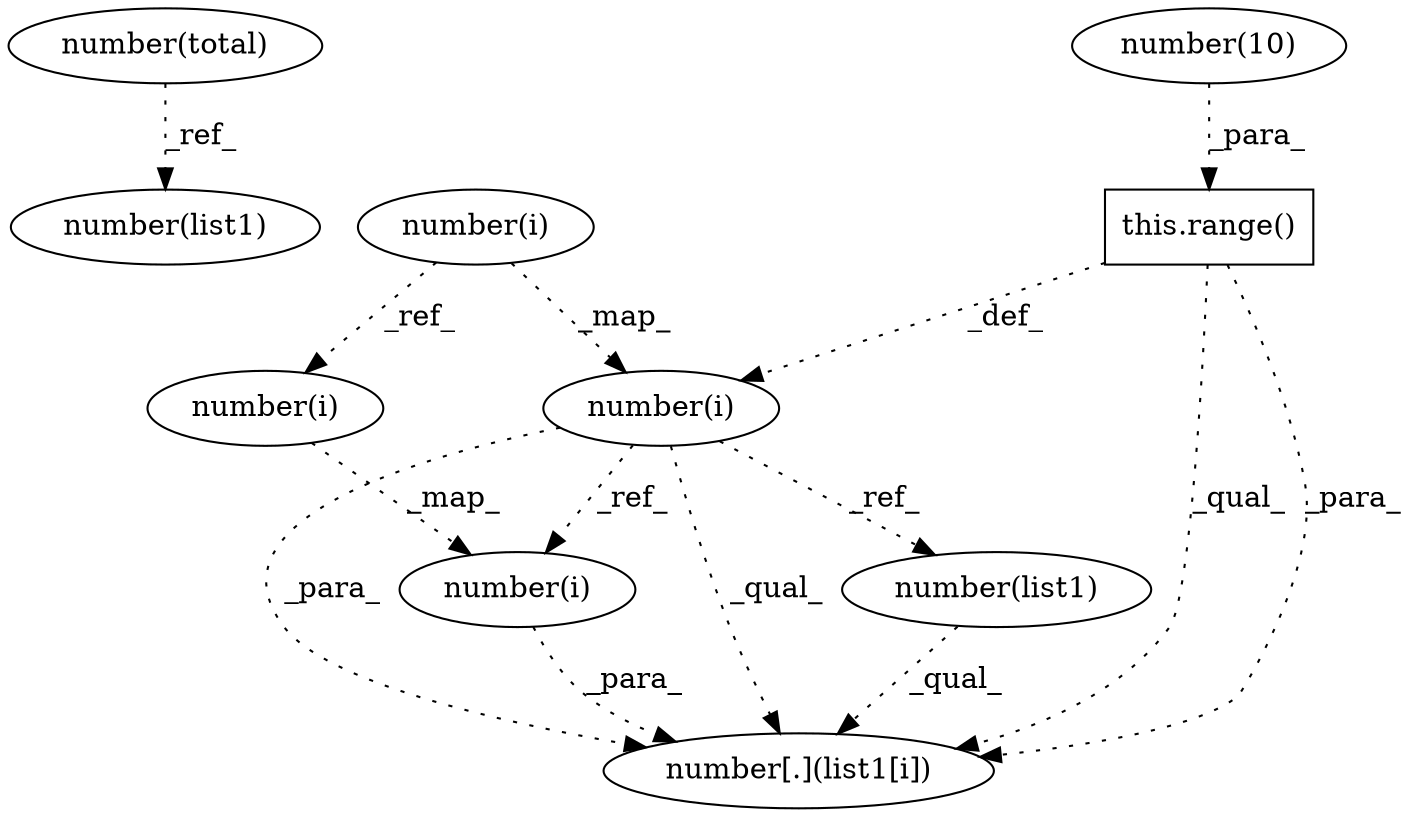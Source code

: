 digraph G {
1 [label="number(list1)" shape=ellipse]
2 [label="number(10)" shape=ellipse]
3 [label="number(i)" shape=ellipse]
4 [label="number(i)" shape=ellipse]
5 [label="number(i)" shape=ellipse]
6 [label="number(list1)" shape=ellipse]
7 [label="this.range()" shape=box]
8 [label="number(i)" shape=ellipse]
9 [label="number[.](list1[i])" shape=ellipse]
10 [label="number(total)" shape=ellipse]
10 -> 1 [label="_ref_" style=dotted];
7 -> 3 [label="_def_" style=dotted];
8 -> 3 [label="_map_" style=dotted];
3 -> 4 [label="_ref_" style=dotted];
5 -> 4 [label="_map_" style=dotted];
8 -> 5 [label="_ref_" style=dotted];
3 -> 6 [label="_ref_" style=dotted];
2 -> 7 [label="_para_" style=dotted];
6 -> 9 [label="_qual_" style=dotted];
4 -> 9 [label="_para_" style=dotted];
3 -> 9 [label="_para_" style=dotted];
7 -> 9 [label="_para_" style=dotted];
3 -> 9 [label="_qual_" style=dotted];
7 -> 9 [label="_qual_" style=dotted];
}